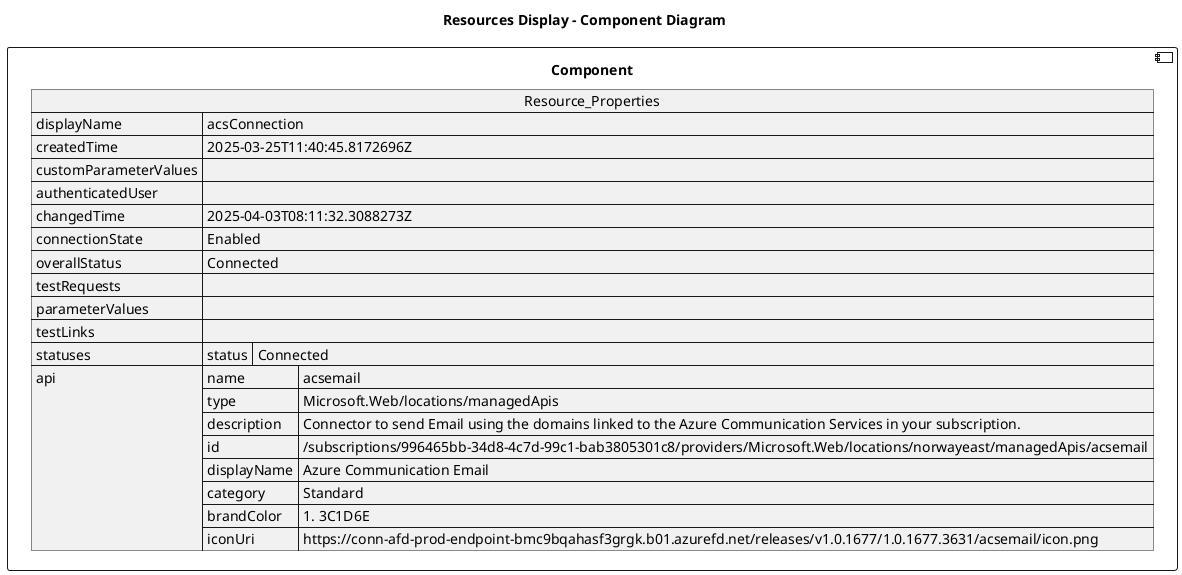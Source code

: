 @startuml

title Resources Display - Component Diagram

component Component {

json  Resource_Properties {
  "displayName": "acsConnection",
  "createdTime": "2025-03-25T11:40:45.8172696Z",
  "customParameterValues": {},
  "authenticatedUser": {},
  "changedTime": "2025-04-03T08:11:32.3088273Z",
  "connectionState": "Enabled",
  "overallStatus": "Connected",
  "testRequests": [],
  "parameterValues": {},
  "testLinks": [],
  "statuses": [
    {
      "status": "Connected"
    }
  ],
  "api": {
    "name": "acsemail",
    "type": "Microsoft.Web/locations/managedApis",
    "description": "Connector to send Email using the domains linked to the Azure Communication Services in your subscription.",
    "id": "/subscriptions/996465bb-34d8-4c7d-99c1-bab3805301c8/providers/Microsoft.Web/locations/norwayeast/managedApis/acsemail",
    "displayName": "Azure Communication Email",
    "category": "Standard",
    "brandColor": "#3C1D6E",
    "iconUri": "https://conn-afd-prod-endpoint-bmc9bqahasf3grgk.b01.azurefd.net/releases/v1.0.1677/1.0.1677.3631/acsemail/icon.png"
  }
}
}
@enduml
